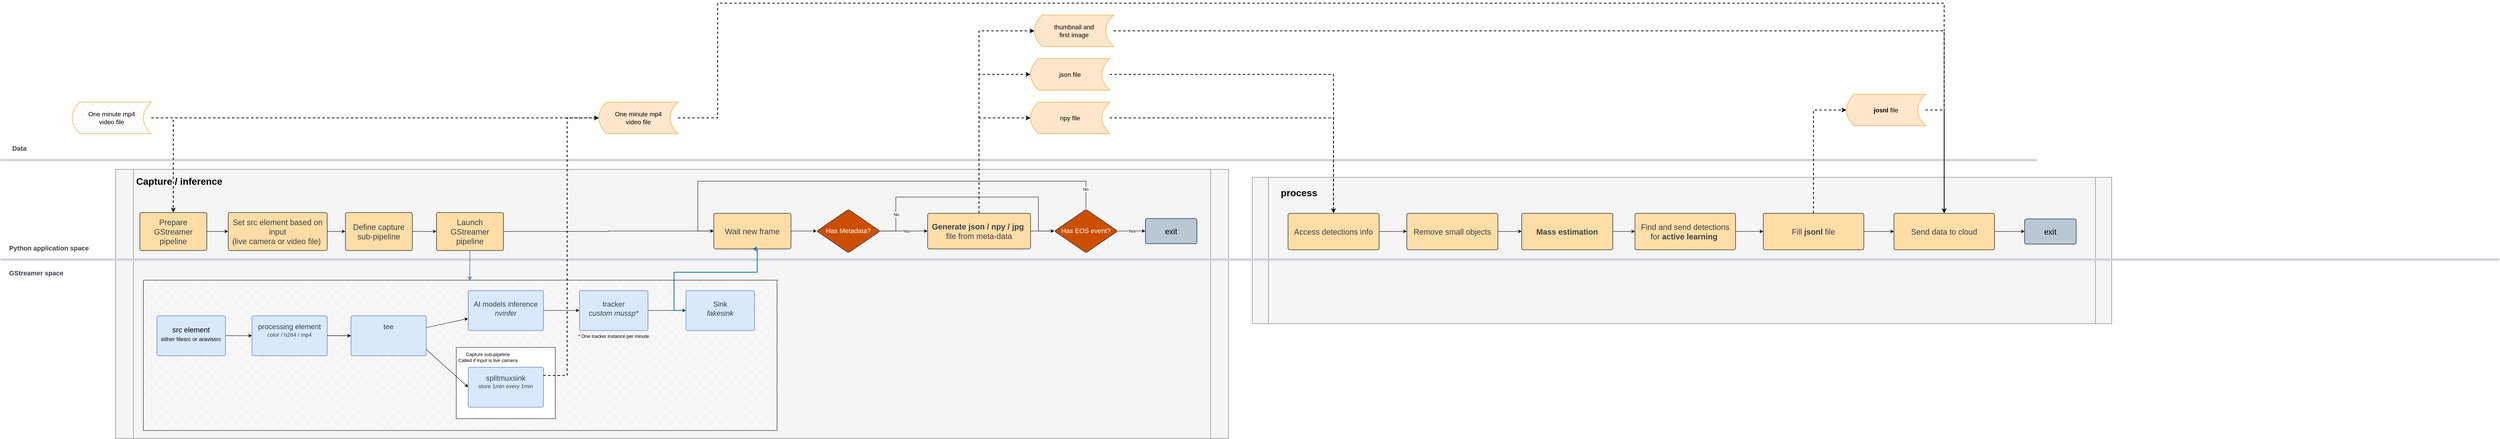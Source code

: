 <mxfile version="24.2.2" type="github">
  <diagram id="C5RBs43oDa-KdzZeNtuy" name="Page-1">
    <mxGraphModel dx="3160" dy="3325" grid="1" gridSize="10" guides="1" tooltips="1" connect="1" arrows="1" fold="1" page="1" pageScale="1" pageWidth="827" pageHeight="1169" math="0" shadow="0">
      <root>
        <mxCell id="WIyWlLk6GJQsqaUBKTNV-0" />
        <mxCell id="WIyWlLk6GJQsqaUBKTNV-1" parent="WIyWlLk6GJQsqaUBKTNV-0" />
        <mxCell id="2u9Lr5ev54aJ0xhAcx-F-153" value="" style="shape=process;whiteSpace=wrap;html=1;backgroundOutline=1;size=0.019;fillColor=#f5f5f5;fontColor=#333333;strokeColor=#666666;" parent="WIyWlLk6GJQsqaUBKTNV-1" vertex="1">
          <mxGeometry x="3180" y="280" width="2170" height="370" as="geometry" />
        </mxCell>
        <mxCell id="2u9Lr5ev54aJ0xhAcx-F-0" value="" style="shape=process;whiteSpace=wrap;html=1;backgroundOutline=1;size=0.016;fillColor=#f5f5f5;fontColor=#333333;strokeColor=#666666;" parent="WIyWlLk6GJQsqaUBKTNV-1" vertex="1">
          <mxGeometry x="310" y="260" width="2810" height="680" as="geometry" />
        </mxCell>
        <mxCell id="KHEqhmemuUmemL8KXpCi-22" value="Python application space" style="html=1;overflow=block;blockSpacing=1;whiteSpace=wrap;fontSize=16.7;fontColor=#3a414a;fontStyle=1;align=left;spacing=9;strokeOpacity=0;fillOpacity=0;rounded=1;absoluteArcSize=1;arcSize=9;fillColor=#000000;strokeWidth=1.5;lucidId=uomkAWNqSnUE;" parent="WIyWlLk6GJQsqaUBKTNV-1" vertex="1">
          <mxGeometry x="32" y="422.82" width="239" height="75" as="geometry" />
        </mxCell>
        <mxCell id="KHEqhmemuUmemL8KXpCi-26" value="GStreamer space" style="html=1;overflow=block;blockSpacing=1;whiteSpace=wrap;fontSize=16.7;fontColor=#3a414a;fontStyle=1;align=left;spacing=9;verticalAlign=middle;strokeOpacity=0;fillOpacity=0;rounded=1;absoluteArcSize=1;arcSize=9;fillColor=#000000;strokeWidth=1.5;lucidId=13mkEYLY9BoW;" parent="WIyWlLk6GJQsqaUBKTNV-1" vertex="1">
          <mxGeometry x="32" y="477.66" width="239" height="90" as="geometry" />
        </mxCell>
        <mxCell id="vHRJUm5Y4Nl0mSGD9Oha-49" style="edgeStyle=orthogonalEdgeStyle;rounded=0;orthogonalLoop=1;jettySize=auto;html=1;" edge="1" parent="WIyWlLk6GJQsqaUBKTNV-1" source="twscV9d3X2h7jSA2qiTa-26" target="vHRJUm5Y4Nl0mSGD9Oha-51">
          <mxGeometry relative="1" as="geometry">
            <mxPoint x="600" y="416.925" as="targetPoint" />
          </mxGeometry>
        </mxCell>
        <mxCell id="twscV9d3X2h7jSA2qiTa-26" value="Prepare GStreamer pipeline" style="html=1;overflow=block;blockSpacing=1;whiteSpace=wrap;fontSize=20;fontColor=#3a414a;spacing=9;strokeColor=#3a414a;strokeOpacity=100;fillOpacity=100;rounded=1;absoluteArcSize=1;arcSize=9;fillColor=#ffdda6;strokeWidth=1.5;lucidId=Gkmk1B4An0wA;" parent="WIyWlLk6GJQsqaUBKTNV-1" vertex="1">
          <mxGeometry x="371" y="368.94" width="169" height="95.96" as="geometry" />
        </mxCell>
        <mxCell id="twscV9d3X2h7jSA2qiTa-29" value="" style="html=1;overflow=block;blockSpacing=1;whiteSpace=wrap;fontSize=13;spacing=0;strokeColor=#ced4db;strokeOpacity=100;rounded=1;absoluteArcSize=1;arcSize=9;strokeWidth=3;lucidId=4jmkHQJY3b9r;" parent="WIyWlLk6GJQsqaUBKTNV-1" vertex="1">
          <mxGeometry x="20" y="235" width="5140" height="3" as="geometry" />
        </mxCell>
        <mxCell id="twscV9d3X2h7jSA2qiTa-30" value="Data" style="html=1;overflow=block;blockSpacing=1;whiteSpace=wrap;fontSize=16.7;fontColor=#3a414a;fontStyle=1;align=left;spacing=9;strokeOpacity=0;fillOpacity=0;rounded=1;absoluteArcSize=1;arcSize=9;fillColor=#000000;strokeWidth=1.5;lucidId=uomkAWNqSnUE;" parent="WIyWlLk6GJQsqaUBKTNV-1" vertex="1">
          <mxGeometry x="40" y="170" width="239" height="75" as="geometry" />
        </mxCell>
        <mxCell id="vHRJUm5Y4Nl0mSGD9Oha-26" style="edgeStyle=orthogonalEdgeStyle;rounded=0;orthogonalLoop=1;jettySize=auto;html=1;entryX=0.5;entryY=0;entryDx=0;entryDy=0;dashed=1;strokeWidth=2;" edge="1" parent="WIyWlLk6GJQsqaUBKTNV-1" source="2u9Lr5ev54aJ0xhAcx-F-25" target="2u9Lr5ev54aJ0xhAcx-F-182">
          <mxGeometry relative="1" as="geometry">
            <Array as="points">
              <mxPoint x="1830" y="130" />
              <mxPoint x="1830" y="-160" />
              <mxPoint x="4927" y="-160" />
            </Array>
          </mxGeometry>
        </mxCell>
        <mxCell id="2u9Lr5ev54aJ0xhAcx-F-25" value="&lt;span style=&quot;font-size: medium;&quot;&gt;One minute mp4&lt;/span&gt;&lt;br style=&quot;font-size: medium;&quot;&gt;&lt;span style=&quot;font-size: medium;&quot;&gt;video file&lt;/span&gt;" style="shape=dataStorage;whiteSpace=wrap;html=1;fixedSize=1;fillColor=#ffe6cc;strokeColor=#d79b00;" parent="WIyWlLk6GJQsqaUBKTNV-1" vertex="1">
          <mxGeometry x="1530" y="90" width="200" height="80" as="geometry" />
        </mxCell>
        <mxCell id="2u9Lr5ev54aJ0xhAcx-F-111" style="edgeStyle=orthogonalEdgeStyle;rounded=0;orthogonalLoop=1;jettySize=auto;html=1;entryX=0;entryY=0.5;entryDx=0;entryDy=0;" parent="WIyWlLk6GJQsqaUBKTNV-1" source="2u9Lr5ev54aJ0xhAcx-F-56" target="vHRJUm5Y4Nl0mSGD9Oha-28" edge="1">
          <mxGeometry relative="1" as="geometry">
            <Array as="points">
              <mxPoint x="2280" y="416" />
              <mxPoint x="2280" y="330" />
              <mxPoint x="2640" y="330" />
              <mxPoint x="2640" y="416" />
            </Array>
          </mxGeometry>
        </mxCell>
        <mxCell id="vHRJUm5Y4Nl0mSGD9Oha-25" value="No" style="edgeLabel;html=1;align=center;verticalAlign=middle;resizable=0;points=[];" vertex="1" connectable="0" parent="2u9Lr5ev54aJ0xhAcx-F-111">
          <mxGeometry x="-0.731" y="-1" relative="1" as="geometry">
            <mxPoint as="offset" />
          </mxGeometry>
        </mxCell>
        <mxCell id="2u9Lr5ev54aJ0xhAcx-F-113" style="edgeStyle=orthogonalEdgeStyle;rounded=0;orthogonalLoop=1;jettySize=auto;html=1;entryX=0;entryY=0.5;entryDx=0;entryDy=0;" parent="WIyWlLk6GJQsqaUBKTNV-1" source="2u9Lr5ev54aJ0xhAcx-F-56" target="2u9Lr5ev54aJ0xhAcx-F-117" edge="1">
          <mxGeometry relative="1" as="geometry" />
        </mxCell>
        <mxCell id="vHRJUm5Y4Nl0mSGD9Oha-23" value="Yes" style="edgeLabel;html=1;align=center;verticalAlign=middle;resizable=0;points=[];" vertex="1" connectable="0" parent="2u9Lr5ev54aJ0xhAcx-F-113">
          <mxGeometry x="0.089" relative="1" as="geometry">
            <mxPoint as="offset" />
          </mxGeometry>
        </mxCell>
        <mxCell id="2u9Lr5ev54aJ0xhAcx-F-56" value="Has Metadata?" style="html=1;overflow=block;blockSpacing=1;whiteSpace=wrap;rhombus;fontSize=16.7;fontColor=#ffffff;spacing=3.8;strokeColor=#3a414a;strokeOpacity=100;fillOpacity=100;rounded=1;absoluteArcSize=1;arcSize=9;fillColor=#cc4e00;strokeWidth=1.5;lucidId=LZbpflzS91ef;" parent="WIyWlLk6GJQsqaUBKTNV-1" vertex="1">
          <mxGeometry x="2080" y="361" width="160" height="109.69" as="geometry" />
        </mxCell>
        <mxCell id="2u9Lr5ev54aJ0xhAcx-F-102" style="edgeStyle=orthogonalEdgeStyle;rounded=0;orthogonalLoop=1;jettySize=auto;html=1;entryX=0;entryY=0.5;entryDx=0;entryDy=0;" parent="WIyWlLk6GJQsqaUBKTNV-1" source="2u9Lr5ev54aJ0xhAcx-F-59" target="2u9Lr5ev54aJ0xhAcx-F-56" edge="1">
          <mxGeometry relative="1" as="geometry">
            <mxPoint x="2080" y="415.85" as="targetPoint" />
          </mxGeometry>
        </mxCell>
        <mxCell id="2u9Lr5ev54aJ0xhAcx-F-59" value="Wait new frame" style="html=1;overflow=block;blockSpacing=1;whiteSpace=wrap;fontSize=20;fontColor=#3a414a;spacing=9;strokeColor=#3a414a;strokeOpacity=100;fillOpacity=100;rounded=1;absoluteArcSize=1;arcSize=9;fillColor=#ffdda6;strokeWidth=1.5;lucidId=LZbpj7SQXTFc;" parent="WIyWlLk6GJQsqaUBKTNV-1" vertex="1">
          <mxGeometry x="1820" y="370.85" width="195" height="90" as="geometry" />
        </mxCell>
        <mxCell id="2u9Lr5ev54aJ0xhAcx-F-106" style="edgeStyle=orthogonalEdgeStyle;rounded=0;orthogonalLoop=1;jettySize=auto;html=1;exitX=0.5;exitY=1;exitDx=0;exitDy=0;" parent="WIyWlLk6GJQsqaUBKTNV-1" edge="1">
          <mxGeometry relative="1" as="geometry">
            <mxPoint x="2073.5" y="490" as="sourcePoint" />
            <mxPoint x="2073.5" y="490" as="targetPoint" />
          </mxGeometry>
        </mxCell>
        <mxCell id="2u9Lr5ev54aJ0xhAcx-F-121" style="edgeStyle=orthogonalEdgeStyle;rounded=0;orthogonalLoop=1;jettySize=auto;html=1;entryX=0;entryY=0.5;entryDx=0;entryDy=0;dashed=1;strokeWidth=2;exitX=0.5;exitY=0;exitDx=0;exitDy=0;" parent="WIyWlLk6GJQsqaUBKTNV-1" source="2u9Lr5ev54aJ0xhAcx-F-117" target="2u9Lr5ev54aJ0xhAcx-F-120" edge="1">
          <mxGeometry relative="1" as="geometry" />
        </mxCell>
        <mxCell id="2u9Lr5ev54aJ0xhAcx-F-155" style="edgeStyle=orthogonalEdgeStyle;rounded=0;orthogonalLoop=1;jettySize=auto;html=1;entryX=0;entryY=0.5;entryDx=0;entryDy=0;dashed=1;strokeWidth=2;exitX=0.5;exitY=0;exitDx=0;exitDy=0;" parent="WIyWlLk6GJQsqaUBKTNV-1" source="2u9Lr5ev54aJ0xhAcx-F-117" target="2u9Lr5ev54aJ0xhAcx-F-154" edge="1">
          <mxGeometry relative="1" as="geometry" />
        </mxCell>
        <mxCell id="2u9Lr5ev54aJ0xhAcx-F-186" style="edgeStyle=orthogonalEdgeStyle;rounded=0;orthogonalLoop=1;jettySize=auto;html=1;entryX=0;entryY=0.5;entryDx=0;entryDy=0;dashed=1;strokeWidth=2;exitX=0.5;exitY=0;exitDx=0;exitDy=0;" parent="WIyWlLk6GJQsqaUBKTNV-1" source="2u9Lr5ev54aJ0xhAcx-F-117" target="2u9Lr5ev54aJ0xhAcx-F-185" edge="1">
          <mxGeometry relative="1" as="geometry" />
        </mxCell>
        <mxCell id="vHRJUm5Y4Nl0mSGD9Oha-29" style="edgeStyle=orthogonalEdgeStyle;rounded=0;orthogonalLoop=1;jettySize=auto;html=1;" edge="1" parent="WIyWlLk6GJQsqaUBKTNV-1" source="2u9Lr5ev54aJ0xhAcx-F-117" target="vHRJUm5Y4Nl0mSGD9Oha-28">
          <mxGeometry relative="1" as="geometry" />
        </mxCell>
        <mxCell id="2u9Lr5ev54aJ0xhAcx-F-117" value="&lt;b&gt;Generate json / npy / jpg&lt;/b&gt;&lt;b&gt;&amp;nbsp;&lt;/b&gt; file from meta-data" style="html=1;overflow=block;blockSpacing=1;whiteSpace=wrap;fontSize=20;fontColor=#3a414a;spacing=9;strokeColor=#3a414a;strokeOpacity=100;fillOpacity=100;rounded=1;absoluteArcSize=1;arcSize=9;fillColor=#ffdda6;strokeWidth=1.5;lucidId=LZbpj7SQXTFc;" parent="WIyWlLk6GJQsqaUBKTNV-1" vertex="1">
          <mxGeometry x="2360" y="370.85" width="260" height="90" as="geometry" />
        </mxCell>
        <mxCell id="2u9Lr5ev54aJ0xhAcx-F-161" style="edgeStyle=orthogonalEdgeStyle;rounded=0;orthogonalLoop=1;jettySize=auto;html=1;exitX=1;exitY=0.5;exitDx=0;exitDy=0;entryX=0.5;entryY=0;entryDx=0;entryDy=0;dashed=1;strokeWidth=2;" parent="WIyWlLk6GJQsqaUBKTNV-1" source="2u9Lr5ev54aJ0xhAcx-F-120" target="2u9Lr5ev54aJ0xhAcx-F-159" edge="1">
          <mxGeometry relative="1" as="geometry" />
        </mxCell>
        <mxCell id="2u9Lr5ev54aJ0xhAcx-F-120" value="&lt;font size=&quot;3&quot;&gt;json file&lt;/font&gt;" style="shape=dataStorage;whiteSpace=wrap;html=1;fixedSize=1;fillColor=#ffe6cc;strokeColor=#d79b00;" parent="WIyWlLk6GJQsqaUBKTNV-1" vertex="1">
          <mxGeometry x="2620" y="-20" width="200" height="80" as="geometry" />
        </mxCell>
        <mxCell id="2u9Lr5ev54aJ0xhAcx-F-160" style="edgeStyle=orthogonalEdgeStyle;rounded=0;orthogonalLoop=1;jettySize=auto;html=1;dashed=1;strokeWidth=2;" parent="WIyWlLk6GJQsqaUBKTNV-1" source="2u9Lr5ev54aJ0xhAcx-F-154" target="2u9Lr5ev54aJ0xhAcx-F-159" edge="1">
          <mxGeometry relative="1" as="geometry" />
        </mxCell>
        <mxCell id="2u9Lr5ev54aJ0xhAcx-F-154" value="&lt;font size=&quot;3&quot;&gt;npy file&lt;/font&gt;" style="shape=dataStorage;whiteSpace=wrap;html=1;fixedSize=1;fillColor=#ffe6cc;strokeColor=#d79b00;" parent="WIyWlLk6GJQsqaUBKTNV-1" vertex="1">
          <mxGeometry x="2620" y="90" width="200" height="80" as="geometry" />
        </mxCell>
        <mxCell id="twscV9d3X2h7jSA2qiTa-28" value="" style="html=1;overflow=block;blockSpacing=1;whiteSpace=wrap;fontSize=13;spacing=0;strokeColor=#ced4db;strokeOpacity=100;rounded=1;absoluteArcSize=1;arcSize=9;strokeWidth=3;lucidId=4jmkHQJY3b9r;" parent="WIyWlLk6GJQsqaUBKTNV-1" vertex="1">
          <mxGeometry x="20" y="486.44" width="6308" height="3" as="geometry" />
        </mxCell>
        <mxCell id="2u9Lr5ev54aJ0xhAcx-F-163" style="edgeStyle=orthogonalEdgeStyle;rounded=0;orthogonalLoop=1;jettySize=auto;html=1;entryX=0;entryY=0.5;entryDx=0;entryDy=0;" parent="WIyWlLk6GJQsqaUBKTNV-1" source="2u9Lr5ev54aJ0xhAcx-F-159" target="2u9Lr5ev54aJ0xhAcx-F-162" edge="1">
          <mxGeometry relative="1" as="geometry" />
        </mxCell>
        <mxCell id="2u9Lr5ev54aJ0xhAcx-F-159" value="Access detections info" style="html=1;overflow=block;blockSpacing=1;whiteSpace=wrap;fontSize=20;fontColor=#3a414a;spacing=9;strokeColor=#3a414a;strokeOpacity=100;fillOpacity=100;rounded=1;absoluteArcSize=1;arcSize=9;fillColor=#ffdda6;strokeWidth=1.5;lucidId=Gkmk1B4An0wA;" parent="WIyWlLk6GJQsqaUBKTNV-1" vertex="1">
          <mxGeometry x="3270" y="370.85" width="230" height="92.13" as="geometry" />
        </mxCell>
        <mxCell id="2u9Lr5ev54aJ0xhAcx-F-165" style="edgeStyle=orthogonalEdgeStyle;rounded=0;orthogonalLoop=1;jettySize=auto;html=1;entryX=0;entryY=0.5;entryDx=0;entryDy=0;" parent="WIyWlLk6GJQsqaUBKTNV-1" source="2u9Lr5ev54aJ0xhAcx-F-162" target="2u9Lr5ev54aJ0xhAcx-F-164" edge="1">
          <mxGeometry relative="1" as="geometry" />
        </mxCell>
        <mxCell id="2u9Lr5ev54aJ0xhAcx-F-162" value="Remove small objects" style="html=1;overflow=block;blockSpacing=1;whiteSpace=wrap;fontSize=20;fontColor=#3a414a;spacing=9;strokeColor=#3a414a;strokeOpacity=100;fillOpacity=100;rounded=1;absoluteArcSize=1;arcSize=9;fillColor=#ffdda6;strokeWidth=1.5;lucidId=Gkmk1B4An0wA;" parent="WIyWlLk6GJQsqaUBKTNV-1" vertex="1">
          <mxGeometry x="3570" y="370.85" width="230" height="92.13" as="geometry" />
        </mxCell>
        <mxCell id="2u9Lr5ev54aJ0xhAcx-F-167" style="edgeStyle=orthogonalEdgeStyle;rounded=0;orthogonalLoop=1;jettySize=auto;html=1;entryX=0;entryY=0.5;entryDx=0;entryDy=0;" parent="WIyWlLk6GJQsqaUBKTNV-1" source="2u9Lr5ev54aJ0xhAcx-F-164" target="2u9Lr5ev54aJ0xhAcx-F-166" edge="1">
          <mxGeometry relative="1" as="geometry" />
        </mxCell>
        <mxCell id="2u9Lr5ev54aJ0xhAcx-F-164" value="&lt;b&gt;Mass estimation&lt;/b&gt;" style="html=1;overflow=block;blockSpacing=1;whiteSpace=wrap;fontSize=20;fontColor=#3a414a;spacing=9;strokeColor=#3a414a;strokeOpacity=100;fillOpacity=100;rounded=1;absoluteArcSize=1;arcSize=9;fillColor=#ffdda6;strokeWidth=1.5;lucidId=Gkmk1B4An0wA;" parent="WIyWlLk6GJQsqaUBKTNV-1" vertex="1">
          <mxGeometry x="3860" y="370.85" width="230" height="92.13" as="geometry" />
        </mxCell>
        <mxCell id="2u9Lr5ev54aJ0xhAcx-F-169" style="edgeStyle=orthogonalEdgeStyle;rounded=0;orthogonalLoop=1;jettySize=auto;html=1;" parent="WIyWlLk6GJQsqaUBKTNV-1" source="2u9Lr5ev54aJ0xhAcx-F-166" target="2u9Lr5ev54aJ0xhAcx-F-168" edge="1">
          <mxGeometry relative="1" as="geometry" />
        </mxCell>
        <mxCell id="2u9Lr5ev54aJ0xhAcx-F-166" value="Find and send detections for&lt;b&gt; active learning&amp;nbsp;&lt;/b&gt;" style="html=1;overflow=block;blockSpacing=1;whiteSpace=wrap;fontSize=20;fontColor=#3a414a;spacing=9;strokeColor=#3a414a;strokeOpacity=100;fillOpacity=100;rounded=1;absoluteArcSize=1;arcSize=9;fillColor=#ffdda6;strokeWidth=1.5;lucidId=Gkmk1B4An0wA;" parent="WIyWlLk6GJQsqaUBKTNV-1" vertex="1">
          <mxGeometry x="4146" y="370.85" width="254" height="92.13" as="geometry" />
        </mxCell>
        <mxCell id="2u9Lr5ev54aJ0xhAcx-F-171" style="edgeStyle=orthogonalEdgeStyle;rounded=0;orthogonalLoop=1;jettySize=auto;html=1;entryX=0;entryY=0.5;entryDx=0;entryDy=0;dashed=1;strokeWidth=2;" parent="WIyWlLk6GJQsqaUBKTNV-1" source="2u9Lr5ev54aJ0xhAcx-F-168" target="2u9Lr5ev54aJ0xhAcx-F-170" edge="1">
          <mxGeometry relative="1" as="geometry" />
        </mxCell>
        <mxCell id="2u9Lr5ev54aJ0xhAcx-F-183" style="edgeStyle=orthogonalEdgeStyle;rounded=0;orthogonalLoop=1;jettySize=auto;html=1;entryX=0;entryY=0.5;entryDx=0;entryDy=0;" parent="WIyWlLk6GJQsqaUBKTNV-1" source="2u9Lr5ev54aJ0xhAcx-F-168" target="2u9Lr5ev54aJ0xhAcx-F-182" edge="1">
          <mxGeometry relative="1" as="geometry" />
        </mxCell>
        <mxCell id="2u9Lr5ev54aJ0xhAcx-F-168" value="Fill &lt;b&gt;jsonl &lt;/b&gt;file" style="html=1;overflow=block;blockSpacing=1;whiteSpace=wrap;fontSize=20;fontColor=#3a414a;spacing=9;strokeColor=#3a414a;strokeOpacity=100;fillOpacity=100;rounded=1;absoluteArcSize=1;arcSize=9;fillColor=#ffdda6;strokeWidth=1.5;lucidId=Gkmk1B4An0wA;" parent="WIyWlLk6GJQsqaUBKTNV-1" vertex="1">
          <mxGeometry x="4470" y="370.85" width="254" height="92.13" as="geometry" />
        </mxCell>
        <mxCell id="2u9Lr5ev54aJ0xhAcx-F-190" style="edgeStyle=orthogonalEdgeStyle;rounded=0;orthogonalLoop=1;jettySize=auto;html=1;entryX=0.5;entryY=0;entryDx=0;entryDy=0;dashed=1;strokeWidth=2;" parent="WIyWlLk6GJQsqaUBKTNV-1" source="2u9Lr5ev54aJ0xhAcx-F-170" target="2u9Lr5ev54aJ0xhAcx-F-182" edge="1">
          <mxGeometry relative="1" as="geometry">
            <Array as="points">
              <mxPoint x="4927" y="110" />
            </Array>
          </mxGeometry>
        </mxCell>
        <mxCell id="2u9Lr5ev54aJ0xhAcx-F-170" value="&lt;font size=&quot;3&quot;&gt;&lt;b&gt;josnl&lt;/b&gt; file&lt;/font&gt;" style="shape=dataStorage;whiteSpace=wrap;html=1;fixedSize=1;fillColor=#ffe6cc;strokeColor=#d79b00;" parent="WIyWlLk6GJQsqaUBKTNV-1" vertex="1">
          <mxGeometry x="4680" y="70" width="200" height="80" as="geometry" />
        </mxCell>
        <mxCell id="2u9Lr5ev54aJ0xhAcx-F-172" value="exit" style="html=1;overflow=block;blockSpacing=1;whiteSpace=wrap;fontSize=20;spacing=9;strokeColor=#23445d;strokeOpacity=100;fillOpacity=100;rounded=1;absoluteArcSize=1;arcSize=9;fillColor=#bac8d3;strokeWidth=1.5;lucidId=Gkmk1B4An0wA;" parent="WIyWlLk6GJQsqaUBKTNV-1" vertex="1">
          <mxGeometry x="5130" y="385.11" width="130" height="63.62" as="geometry" />
        </mxCell>
        <mxCell id="2u9Lr5ev54aJ0xhAcx-F-174" value="&lt;h1 style=&quot;margin-top: 0px;&quot;&gt;Capture / inference&lt;/h1&gt;" style="text;html=1;whiteSpace=wrap;overflow=hidden;rounded=0;" parent="WIyWlLk6GJQsqaUBKTNV-1" vertex="1">
          <mxGeometry x="360" y="270" width="249" height="45.96" as="geometry" />
        </mxCell>
        <mxCell id="2u9Lr5ev54aJ0xhAcx-F-176" value="&lt;h1 style=&quot;margin-top: 0px;&quot;&gt;process&lt;/h1&gt;" style="text;html=1;whiteSpace=wrap;overflow=hidden;rounded=0;" parent="WIyWlLk6GJQsqaUBKTNV-1" vertex="1">
          <mxGeometry x="3250" y="298.56" width="180" height="120" as="geometry" />
        </mxCell>
        <mxCell id="2u9Lr5ev54aJ0xhAcx-F-184" style="edgeStyle=orthogonalEdgeStyle;rounded=0;orthogonalLoop=1;jettySize=auto;html=1;" parent="WIyWlLk6GJQsqaUBKTNV-1" source="2u9Lr5ev54aJ0xhAcx-F-182" target="2u9Lr5ev54aJ0xhAcx-F-172" edge="1">
          <mxGeometry relative="1" as="geometry" />
        </mxCell>
        <mxCell id="2u9Lr5ev54aJ0xhAcx-F-182" value="Send data to cloud" style="html=1;overflow=block;blockSpacing=1;whiteSpace=wrap;fontSize=20;fontColor=#3a414a;spacing=9;strokeColor=#3a414a;strokeOpacity=100;fillOpacity=100;rounded=1;absoluteArcSize=1;arcSize=9;fillColor=#ffdda6;strokeWidth=1.5;lucidId=Gkmk1B4An0wA;" parent="WIyWlLk6GJQsqaUBKTNV-1" vertex="1">
          <mxGeometry x="4800" y="370.85" width="254" height="92.13" as="geometry" />
        </mxCell>
        <mxCell id="vHRJUm5Y4Nl0mSGD9Oha-21" style="edgeStyle=orthogonalEdgeStyle;rounded=0;orthogonalLoop=1;jettySize=auto;html=1;dashed=1;strokeWidth=2;" edge="1" parent="WIyWlLk6GJQsqaUBKTNV-1" source="2u9Lr5ev54aJ0xhAcx-F-185" target="2u9Lr5ev54aJ0xhAcx-F-182">
          <mxGeometry relative="1" as="geometry">
            <Array as="points">
              <mxPoint x="4927" y="-90" />
            </Array>
          </mxGeometry>
        </mxCell>
        <mxCell id="2u9Lr5ev54aJ0xhAcx-F-185" value="&lt;font size=&quot;3&quot;&gt;thumbnail and &lt;br&gt;first image&lt;/font&gt;" style="shape=dataStorage;whiteSpace=wrap;html=1;fixedSize=1;fillColor=#ffe6cc;strokeColor=#d79b00;" parent="WIyWlLk6GJQsqaUBKTNV-1" vertex="1">
          <mxGeometry x="2630" y="-130" width="200" height="80" as="geometry" />
        </mxCell>
        <mxCell id="vHRJUm5Y4Nl0mSGD9Oha-30" style="edgeStyle=orthogonalEdgeStyle;rounded=0;orthogonalLoop=1;jettySize=auto;html=1;entryX=0;entryY=0.5;entryDx=0;entryDy=0;" edge="1" parent="WIyWlLk6GJQsqaUBKTNV-1" source="vHRJUm5Y4Nl0mSGD9Oha-28" target="2u9Lr5ev54aJ0xhAcx-F-59">
          <mxGeometry relative="1" as="geometry">
            <Array as="points">
              <mxPoint x="2760" y="290" />
              <mxPoint x="1780" y="290" />
              <mxPoint x="1780" y="416" />
            </Array>
          </mxGeometry>
        </mxCell>
        <mxCell id="vHRJUm5Y4Nl0mSGD9Oha-31" value="No" style="edgeLabel;html=1;align=center;verticalAlign=middle;resizable=0;points=[];" vertex="1" connectable="0" parent="vHRJUm5Y4Nl0mSGD9Oha-30">
          <mxGeometry x="-0.916" y="1" relative="1" as="geometry">
            <mxPoint as="offset" />
          </mxGeometry>
        </mxCell>
        <mxCell id="vHRJUm5Y4Nl0mSGD9Oha-33" value="Yes" style="edgeStyle=orthogonalEdgeStyle;rounded=0;orthogonalLoop=1;jettySize=auto;html=1;" edge="1" parent="WIyWlLk6GJQsqaUBKTNV-1" source="vHRJUm5Y4Nl0mSGD9Oha-28" target="vHRJUm5Y4Nl0mSGD9Oha-32">
          <mxGeometry relative="1" as="geometry" />
        </mxCell>
        <mxCell id="vHRJUm5Y4Nl0mSGD9Oha-28" value="Has EOS event?" style="html=1;overflow=block;blockSpacing=1;whiteSpace=wrap;rhombus;fontSize=16.7;fontColor=#ffffff;spacing=3.8;strokeColor=#3a414a;strokeOpacity=100;fillOpacity=100;rounded=1;absoluteArcSize=1;arcSize=9;fillColor=#cc4e00;strokeWidth=1.5;lucidId=LZbpflzS91ef;" vertex="1" parent="WIyWlLk6GJQsqaUBKTNV-1">
          <mxGeometry x="2680" y="361" width="160" height="109.69" as="geometry" />
        </mxCell>
        <mxCell id="vHRJUm5Y4Nl0mSGD9Oha-32" value="exit" style="html=1;overflow=block;blockSpacing=1;whiteSpace=wrap;fontSize=20;spacing=9;strokeColor=#23445d;strokeOpacity=100;fillOpacity=100;rounded=1;absoluteArcSize=1;arcSize=9;fillColor=#bac8d3;strokeWidth=1.5;lucidId=Gkmk1B4An0wA;" vertex="1" parent="WIyWlLk6GJQsqaUBKTNV-1">
          <mxGeometry x="2910" y="384.04" width="130" height="63.62" as="geometry" />
        </mxCell>
        <mxCell id="vHRJUm5Y4Nl0mSGD9Oha-53" style="edgeStyle=orthogonalEdgeStyle;rounded=0;orthogonalLoop=1;jettySize=auto;html=1;entryX=0;entryY=0.5;entryDx=0;entryDy=0;" edge="1" parent="WIyWlLk6GJQsqaUBKTNV-1" source="vHRJUm5Y4Nl0mSGD9Oha-51" target="vHRJUm5Y4Nl0mSGD9Oha-57">
          <mxGeometry relative="1" as="geometry">
            <mxPoint x="1050" y="416.92" as="targetPoint" />
          </mxGeometry>
        </mxCell>
        <mxCell id="vHRJUm5Y4Nl0mSGD9Oha-51" value="Set src element based on input &lt;br&gt;(live camera or video file)&amp;nbsp;" style="html=1;overflow=block;blockSpacing=1;whiteSpace=wrap;fontSize=20;fontColor=#3a414a;spacing=9;strokeColor=#3a414a;strokeOpacity=100;fillOpacity=100;rounded=1;absoluteArcSize=1;arcSize=9;fillColor=#ffdda6;strokeWidth=1.5;lucidId=Gkmk1B4An0wA;" vertex="1" parent="WIyWlLk6GJQsqaUBKTNV-1">
          <mxGeometry x="594" y="368.94" width="250" height="95.96" as="geometry" />
        </mxCell>
        <mxCell id="vHRJUm5Y4Nl0mSGD9Oha-59" style="edgeStyle=orthogonalEdgeStyle;rounded=0;orthogonalLoop=1;jettySize=auto;html=1;" edge="1" parent="WIyWlLk6GJQsqaUBKTNV-1" source="vHRJUm5Y4Nl0mSGD9Oha-56" target="2u9Lr5ev54aJ0xhAcx-F-59">
          <mxGeometry relative="1" as="geometry" />
        </mxCell>
        <mxCell id="vHRJUm5Y4Nl0mSGD9Oha-56" value="Launch GStreamer pipeline" style="html=1;overflow=block;blockSpacing=1;whiteSpace=wrap;fontSize=20;fontColor=#3a414a;spacing=9;strokeColor=#3a414a;strokeOpacity=100;fillOpacity=100;rounded=1;absoluteArcSize=1;arcSize=9;fillColor=#ffdda6;strokeWidth=1.5;lucidId=Gkmk1B4An0wA;" vertex="1" parent="WIyWlLk6GJQsqaUBKTNV-1">
          <mxGeometry x="1120" y="368.94" width="169" height="95.96" as="geometry" />
        </mxCell>
        <mxCell id="vHRJUm5Y4Nl0mSGD9Oha-58" style="edgeStyle=orthogonalEdgeStyle;rounded=0;orthogonalLoop=1;jettySize=auto;html=1;" edge="1" parent="WIyWlLk6GJQsqaUBKTNV-1" source="vHRJUm5Y4Nl0mSGD9Oha-57" target="vHRJUm5Y4Nl0mSGD9Oha-56">
          <mxGeometry relative="1" as="geometry" />
        </mxCell>
        <mxCell id="vHRJUm5Y4Nl0mSGD9Oha-57" value="Define capture sub-pipeline" style="html=1;overflow=block;blockSpacing=1;whiteSpace=wrap;fontSize=20;fontColor=#3a414a;spacing=9;strokeColor=#3a414a;strokeOpacity=100;fillOpacity=100;rounded=1;absoluteArcSize=1;arcSize=9;fillColor=#ffdda6;strokeWidth=1.5;lucidId=Gkmk1B4An0wA;" vertex="1" parent="WIyWlLk6GJQsqaUBKTNV-1">
          <mxGeometry x="890" y="368.94" width="169" height="95.96" as="geometry" />
        </mxCell>
        <mxCell id="vHRJUm5Y4Nl0mSGD9Oha-61" value="" style="rounded=0;whiteSpace=wrap;html=1;fillStyle=cross-hatch;" vertex="1" parent="WIyWlLk6GJQsqaUBKTNV-1">
          <mxGeometry x="380" y="540" width="1600" height="380" as="geometry" />
        </mxCell>
        <mxCell id="vHRJUm5Y4Nl0mSGD9Oha-6" style="edgeStyle=orthogonalEdgeStyle;rounded=0;orthogonalLoop=1;jettySize=auto;html=1;" edge="1" parent="WIyWlLk6GJQsqaUBKTNV-1" source="twscV9d3X2h7jSA2qiTa-24" target="vHRJUm5Y4Nl0mSGD9Oha-5">
          <mxGeometry relative="1" as="geometry" />
        </mxCell>
        <mxCell id="twscV9d3X2h7jSA2qiTa-24" value="&lt;div style=&quot;display: flex; justify-content: center; text-align: center; align-items: baseline; line-height: 1.25; margin-top: -2px;&quot;&gt;&lt;span style=&quot;color: rgb(58, 65, 74);&quot;&gt;&lt;br&gt;&lt;span style=&quot;font-size: 18.3px;&quot;&gt;processing element&lt;/span&gt;&lt;br&gt;&lt;font style=&quot;font-size: 14px;&quot;&gt;color / h264 / mp4&lt;/font&gt;&lt;/span&gt;&lt;/div&gt;" style="html=1;overflow=block;blockSpacing=1;whiteSpace=wrap;fontSize=13;spacing=3.8;verticalAlign=top;strokeColor=#6c8ebf;strokeOpacity=100;fillOpacity=100;rounded=1;absoluteArcSize=1;arcSize=9;fillColor=#dae8fc;strokeWidth=1.5;lucidId=0~OilkY4ChpM;" parent="WIyWlLk6GJQsqaUBKTNV-1" vertex="1">
          <mxGeometry x="654" y="629.999" width="190" height="100.822" as="geometry" />
        </mxCell>
        <mxCell id="2u9Lr5ev54aJ0xhAcx-F-8" value="&lt;div style=&quot;display: flex; justify-content: center; text-align: center; align-items: baseline; font-size: 0; line-height: 1.25;margin-top: -2px;&quot;&gt;&lt;span&gt;&lt;span style=&quot;font-size:18.3px;color:#3a414a;&quot;&gt;&lt;br&gt;Sink&lt;br&gt;&lt;/span&gt;&lt;span style=&quot;font-size:18.3px;color:#3a414a;font-style: italic;&quot;&gt;fakesink&lt;/span&gt;&lt;/span&gt;&lt;/div&gt;" style="html=1;overflow=block;blockSpacing=1;whiteSpace=wrap;fontSize=13;spacing=3.8;verticalAlign=top;strokeColor=#6c8ebf;strokeOpacity=100;fillOpacity=100;rounded=1;absoluteArcSize=1;arcSize=9;fillColor=#dae8fc;strokeWidth=1.5;lucidId=LZbpuTU28Y_f;" parent="WIyWlLk6GJQsqaUBKTNV-1" vertex="1">
          <mxGeometry x="1750" y="566.1" width="173" height="101" as="geometry" />
        </mxCell>
        <mxCell id="vHRJUm5Y4Nl0mSGD9Oha-10" style="edgeStyle=orthogonalEdgeStyle;rounded=0;orthogonalLoop=1;jettySize=auto;html=1;" edge="1" parent="WIyWlLk6GJQsqaUBKTNV-1" source="2u9Lr5ev54aJ0xhAcx-F-13" target="2u9Lr5ev54aJ0xhAcx-F-15">
          <mxGeometry relative="1" as="geometry" />
        </mxCell>
        <mxCell id="2u9Lr5ev54aJ0xhAcx-F-13" value="&lt;div style=&quot;display: flex; justify-content: center; text-align: center; align-items: baseline; font-size: 0; line-height: 1.25;margin-top: -2px;&quot;&gt;&lt;span&gt;&lt;span style=&quot;font-size:18.3px;color:#3a414a;&quot;&gt;&#xa;AI models inference&#xa;&lt;/span&gt;&lt;span style=&quot;font-size:18.3px;color:#3a414a;font-style: italic;&quot;&gt;nvinfer&lt;/span&gt;&lt;/span&gt;&lt;/div&gt;" style="html=1;overflow=block;blockSpacing=1;whiteSpace=wrap;fontSize=13;spacing=3.8;verticalAlign=top;strokeColor=#6c8ebf;strokeOpacity=100;fillOpacity=100;rounded=1;absoluteArcSize=1;arcSize=9;fillColor=#dae8fc;strokeWidth=1.5;lucidId=LZbpjBvLfDu2;" parent="WIyWlLk6GJQsqaUBKTNV-1" vertex="1">
          <mxGeometry x="1200" y="566.1" width="190" height="101" as="geometry" />
        </mxCell>
        <mxCell id="vHRJUm5Y4Nl0mSGD9Oha-11" style="edgeStyle=orthogonalEdgeStyle;rounded=0;orthogonalLoop=1;jettySize=auto;html=1;" edge="1" parent="WIyWlLk6GJQsqaUBKTNV-1" source="2u9Lr5ev54aJ0xhAcx-F-15" target="2u9Lr5ev54aJ0xhAcx-F-8">
          <mxGeometry relative="1" as="geometry" />
        </mxCell>
        <mxCell id="2u9Lr5ev54aJ0xhAcx-F-15" value="&lt;div style=&quot;display: flex; justify-content: center; text-align: center; align-items: baseline; font-size: 0; line-height: 1.25;margin-top: -2px;&quot;&gt;&lt;span&gt;&lt;span style=&quot;font-size:18.3px;color:#3a414a;&quot;&gt;&lt;br&gt;tracker&lt;br&gt;&lt;/span&gt;&lt;span style=&quot;font-size:18.3px;color:#3a414a;font-style: italic;&quot;&gt;custom mussp*&lt;/span&gt;&lt;/span&gt;&lt;/div&gt;" style="html=1;overflow=block;blockSpacing=1;whiteSpace=wrap;fontSize=13;spacing=3.8;verticalAlign=top;strokeColor=#6c8ebf;strokeOpacity=100;fillOpacity=100;rounded=1;absoluteArcSize=1;arcSize=9;fillColor=#dae8fc;strokeWidth=1.5;lucidId=LZbpP9IEYEh~;" parent="WIyWlLk6GJQsqaUBKTNV-1" vertex="1">
          <mxGeometry x="1481" y="566.1" width="173" height="101" as="geometry" />
        </mxCell>
        <mxCell id="vHRJUm5Y4Nl0mSGD9Oha-7" value="" style="edgeStyle=orthogonalEdgeStyle;rounded=0;orthogonalLoop=1;jettySize=auto;html=1;" edge="1" parent="WIyWlLk6GJQsqaUBKTNV-1" source="twscV9d3X2h7jSA2qiTa-24" target="vHRJUm5Y4Nl0mSGD9Oha-5">
          <mxGeometry relative="1" as="geometry">
            <mxPoint x="850" y="595" as="sourcePoint" />
            <mxPoint x="1310" y="584" as="targetPoint" />
          </mxGeometry>
        </mxCell>
        <mxCell id="vHRJUm5Y4Nl0mSGD9Oha-9" style="rounded=0;orthogonalLoop=1;jettySize=auto;html=1;" edge="1" parent="WIyWlLk6GJQsqaUBKTNV-1" source="vHRJUm5Y4Nl0mSGD9Oha-5" target="2u9Lr5ev54aJ0xhAcx-F-13">
          <mxGeometry relative="1" as="geometry" />
        </mxCell>
        <mxCell id="vHRJUm5Y4Nl0mSGD9Oha-5" value="&lt;div style=&quot;display: flex; justify-content: center; text-align: center; align-items: baseline; line-height: 1.25; margin-top: -2px;&quot;&gt;&lt;span style=&quot;color: rgb(58, 65, 74);&quot;&gt;&lt;br&gt;&lt;span style=&quot;font-size: 18.3px;&quot;&gt;tee&lt;/span&gt;&lt;/span&gt;&lt;/div&gt;" style="html=1;overflow=block;blockSpacing=1;whiteSpace=wrap;fontSize=13;spacing=3.8;verticalAlign=top;strokeColor=#6c8ebf;strokeOpacity=100;fillOpacity=100;rounded=1;absoluteArcSize=1;arcSize=9;fillColor=#dae8fc;strokeWidth=1.5;lucidId=0~OilkY4ChpM;" vertex="1" parent="WIyWlLk6GJQsqaUBKTNV-1">
          <mxGeometry x="904" y="629.999" width="190" height="100.822" as="geometry" />
        </mxCell>
        <mxCell id="vHRJUm5Y4Nl0mSGD9Oha-12" value="* One tracker instance per minute" style="text;html=1;align=center;verticalAlign=middle;whiteSpace=wrap;rounded=0;" vertex="1" parent="WIyWlLk6GJQsqaUBKTNV-1">
          <mxGeometry x="1471.25" y="667.1" width="192.5" height="30" as="geometry" />
        </mxCell>
        <mxCell id="vHRJUm5Y4Nl0mSGD9Oha-34" value="" style="rounded=0;whiteSpace=wrap;html=1;" vertex="1" parent="WIyWlLk6GJQsqaUBKTNV-1">
          <mxGeometry x="1170" y="710" width="250" height="180" as="geometry" />
        </mxCell>
        <mxCell id="twscV9d3X2h7jSA2qiTa-25" value="&lt;div style=&quot;display: flex; justify-content: center; text-align: center; align-items: baseline; line-height: 1.25; margin-top: -2px;&quot;&gt;&lt;span style=&quot;color: rgb(58, 65, 74);&quot;&gt;&lt;br&gt;&lt;span style=&quot;font-size: 18.3px;&quot;&gt;splitmuxsink&lt;/span&gt;&lt;br&gt;&lt;font style=&quot;font-size: 14px;&quot;&gt;store 1min every 1min&lt;/font&gt;&lt;/span&gt;&lt;/div&gt;" style="html=1;overflow=block;blockSpacing=1;whiteSpace=wrap;fontSize=13;spacing=3.8;verticalAlign=top;strokeColor=#6c8ebf;strokeOpacity=100;fillOpacity=100;rounded=1;absoluteArcSize=1;arcSize=9;fillColor=#dae8fc;strokeWidth=1.5;lucidId=0~OilkY4ChpM;" parent="WIyWlLk6GJQsqaUBKTNV-1" vertex="1">
          <mxGeometry x="1200" y="759.999" width="190" height="100.822" as="geometry" />
        </mxCell>
        <mxCell id="vHRJUm5Y4Nl0mSGD9Oha-8" style="rounded=0;orthogonalLoop=1;jettySize=auto;html=1;entryX=0;entryY=0.5;entryDx=0;entryDy=0;exitX=1.002;exitY=0.846;exitDx=0;exitDy=0;exitPerimeter=0;" edge="1" parent="WIyWlLk6GJQsqaUBKTNV-1" source="vHRJUm5Y4Nl0mSGD9Oha-5" target="twscV9d3X2h7jSA2qiTa-25">
          <mxGeometry relative="1" as="geometry" />
        </mxCell>
        <mxCell id="vHRJUm5Y4Nl0mSGD9Oha-35" value="Capture sub-pipeline&lt;br&gt;Called if input is live camera" style="text;html=1;align=center;verticalAlign=middle;whiteSpace=wrap;rounded=0;" vertex="1" parent="WIyWlLk6GJQsqaUBKTNV-1">
          <mxGeometry x="1170" y="720" width="160" height="30" as="geometry" />
        </mxCell>
        <mxCell id="vHRJUm5Y4Nl0mSGD9Oha-38" style="rounded=0;orthogonalLoop=1;jettySize=auto;html=1;entryX=0;entryY=0.5;entryDx=0;entryDy=0;exitX=1;exitY=0.5;exitDx=0;exitDy=0;" edge="1" parent="WIyWlLk6GJQsqaUBKTNV-1" source="vHRJUm5Y4Nl0mSGD9Oha-45" target="twscV9d3X2h7jSA2qiTa-24">
          <mxGeometry relative="1" as="geometry">
            <mxPoint x="587" y="738.62" as="sourcePoint" />
          </mxGeometry>
        </mxCell>
        <mxCell id="vHRJUm5Y4Nl0mSGD9Oha-45" value="&lt;br&gt;src element&lt;div&gt;&lt;font style=&quot;font-size: 14px;&quot;&gt;either filesrc or aravissrc&lt;/font&gt;&lt;/div&gt;" style="html=1;overflow=block;blockSpacing=1;whiteSpace=wrap;fontSize=18.3;align=center;spacing=3.8;verticalAlign=top;strokeColor=#6c8ebf;strokeOpacity=100;fillOpacity=100;rounded=1;absoluteArcSize=1;arcSize=9;fillColor=#dae8fc;strokeWidth=1.5;lucidId=4MOiysq~3Pvm;" vertex="1" parent="WIyWlLk6GJQsqaUBKTNV-1">
          <mxGeometry x="414" y="629.999" width="173" height="100.822" as="geometry" />
        </mxCell>
        <mxCell id="vHRJUm5Y4Nl0mSGD9Oha-13" style="edgeStyle=orthogonalEdgeStyle;rounded=0;orthogonalLoop=1;jettySize=auto;html=1;entryX=0;entryY=0.5;entryDx=0;entryDy=0;dashed=1;strokeWidth=2;" edge="1" parent="WIyWlLk6GJQsqaUBKTNV-1" source="twscV9d3X2h7jSA2qiTa-25" target="2u9Lr5ev54aJ0xhAcx-F-25">
          <mxGeometry relative="1" as="geometry">
            <Array as="points">
              <mxPoint x="1450" y="781" />
              <mxPoint x="1450" y="130" />
            </Array>
          </mxGeometry>
        </mxCell>
        <mxCell id="vHRJUm5Y4Nl0mSGD9Oha-14" style="edgeStyle=orthogonalEdgeStyle;rounded=0;orthogonalLoop=1;jettySize=auto;html=1;entryX=0.5;entryY=1;entryDx=0;entryDy=0;strokeColor=#10739e;strokeWidth=2;fillColor=#b1ddf0;exitX=0;exitY=0.5;exitDx=0;exitDy=0;" edge="1" parent="WIyWlLk6GJQsqaUBKTNV-1" source="2u9Lr5ev54aJ0xhAcx-F-8" target="2u9Lr5ev54aJ0xhAcx-F-59">
          <mxGeometry relative="1" as="geometry">
            <Array as="points">
              <mxPoint x="1720" y="617" />
              <mxPoint x="1720" y="520" />
              <mxPoint x="1930" y="520" />
              <mxPoint x="1930" y="461" />
            </Array>
            <mxPoint x="2190" y="772" as="sourcePoint" />
            <mxPoint x="2600" y="584" as="targetPoint" />
          </mxGeometry>
        </mxCell>
        <mxCell id="vHRJUm5Y4Nl0mSGD9Oha-63" style="edgeStyle=orthogonalEdgeStyle;rounded=0;orthogonalLoop=1;jettySize=auto;html=1;entryX=0.515;entryY=0.006;entryDx=0;entryDy=0;entryPerimeter=0;strokeWidth=2;fillColor=#dae8fc;strokeColor=#6c8ebf;" edge="1" parent="WIyWlLk6GJQsqaUBKTNV-1" source="vHRJUm5Y4Nl0mSGD9Oha-56" target="vHRJUm5Y4Nl0mSGD9Oha-61">
          <mxGeometry relative="1" as="geometry" />
        </mxCell>
        <mxCell id="vHRJUm5Y4Nl0mSGD9Oha-66" style="edgeStyle=orthogonalEdgeStyle;rounded=0;orthogonalLoop=1;jettySize=auto;html=1;entryX=0.5;entryY=0;entryDx=0;entryDy=0;exitX=1;exitY=0.5;exitDx=0;exitDy=0;dashed=1;strokeWidth=2;" edge="1" parent="WIyWlLk6GJQsqaUBKTNV-1" source="vHRJUm5Y4Nl0mSGD9Oha-64" target="twscV9d3X2h7jSA2qiTa-26">
          <mxGeometry relative="1" as="geometry" />
        </mxCell>
        <mxCell id="vHRJUm5Y4Nl0mSGD9Oha-67" style="edgeStyle=orthogonalEdgeStyle;rounded=0;orthogonalLoop=1;jettySize=auto;html=1;entryX=0;entryY=0.5;entryDx=0;entryDy=0;dashed=1;strokeWidth=2;" edge="1" parent="WIyWlLk6GJQsqaUBKTNV-1" source="vHRJUm5Y4Nl0mSGD9Oha-64" target="2u9Lr5ev54aJ0xhAcx-F-25">
          <mxGeometry relative="1" as="geometry" />
        </mxCell>
        <mxCell id="vHRJUm5Y4Nl0mSGD9Oha-64" value="&lt;span style=&quot;font-size: medium;&quot;&gt;One minute mp4&lt;/span&gt;&lt;br style=&quot;font-size: medium;&quot;&gt;&lt;span style=&quot;font-size: medium;&quot;&gt;video file&lt;/span&gt;" style="shape=dataStorage;whiteSpace=wrap;html=1;fixedSize=1;fillColor=#ffe6cc;strokeColor=#d79b00;fillStyle=dashed;" vertex="1" parent="WIyWlLk6GJQsqaUBKTNV-1">
          <mxGeometry x="200" y="90" width="200" height="80" as="geometry" />
        </mxCell>
      </root>
    </mxGraphModel>
  </diagram>
</mxfile>
